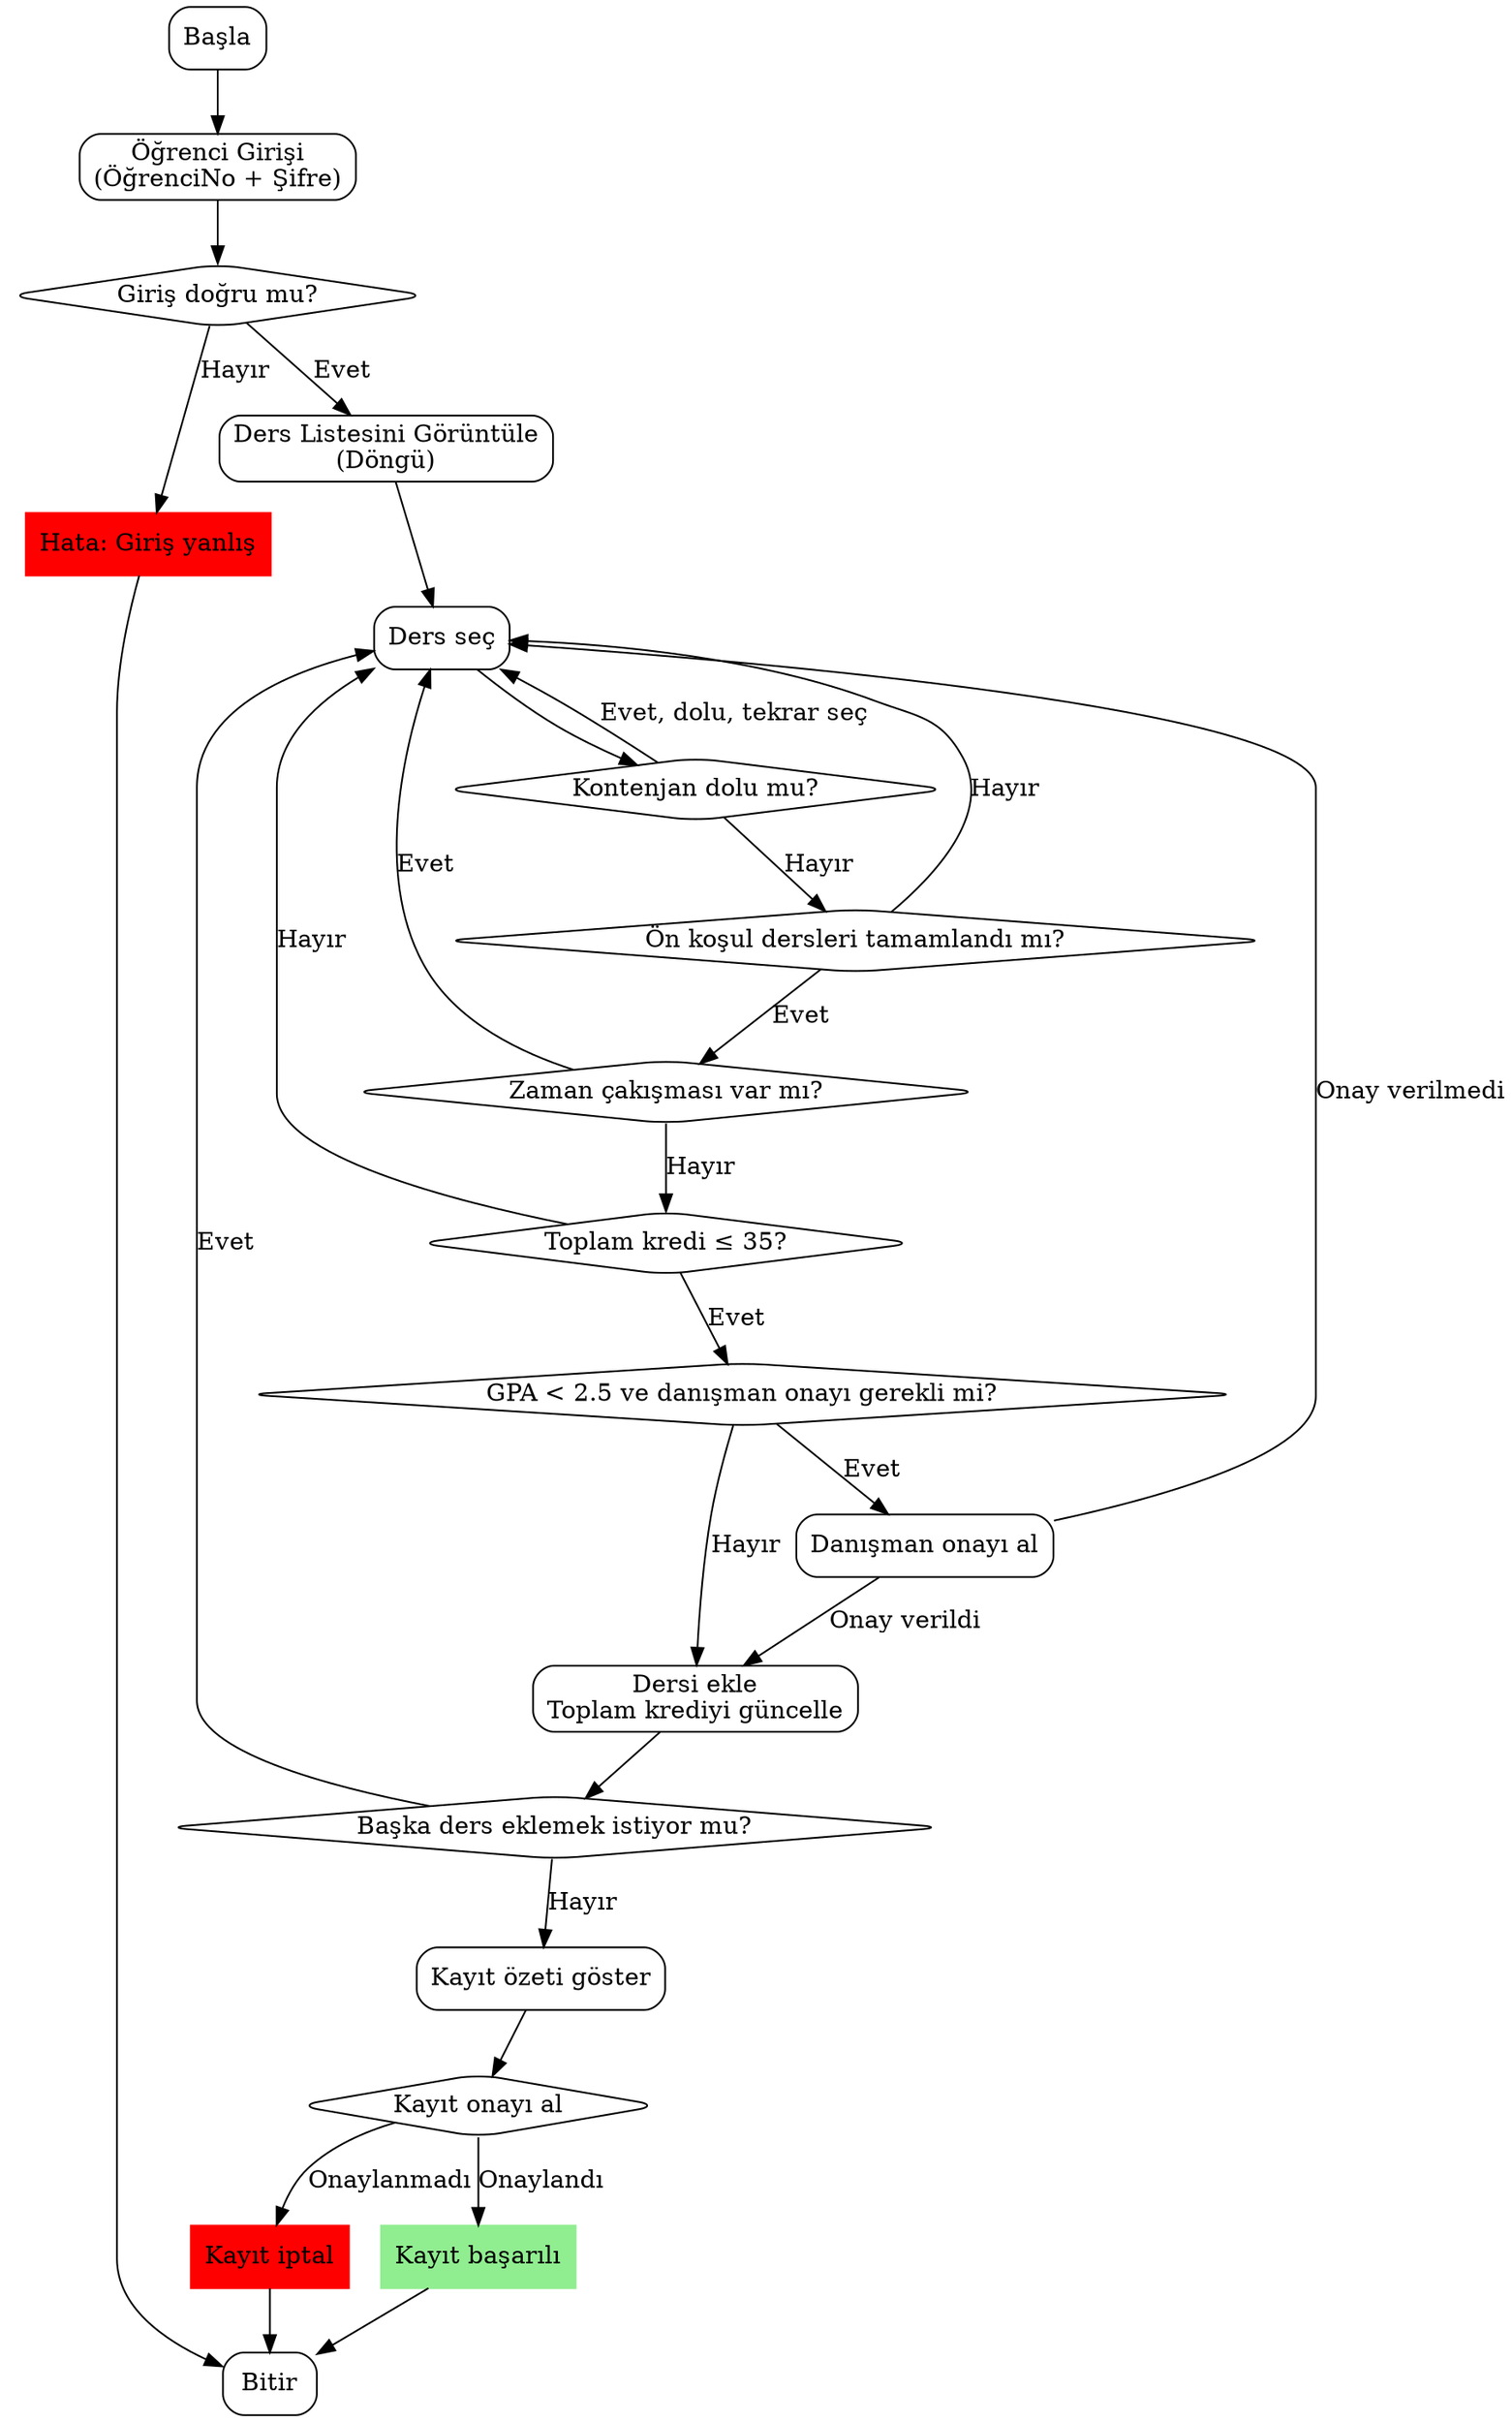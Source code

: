 digraph OgrenciDersKayit {
    rankdir=TB;
    node [shape=box, style=rounded];

    Basla [label="Başla"];
    OgrenciGiris [label="Öğrenci Girişi\n(ÖğrenciNo + Şifre)"];
    GirisKontrol [label="Giriş doğru mu?", shape=diamond];
    HataGiris [label="Hata: Giriş yanlış", shape=box, style=filled, color=red];
    
    DersListe [label="Ders Listesini Görüntüle\n(Döngü)"];
    DersSecimi [label="Ders seç"];
    KontenjanKontrol [label="Kontenjan dolu mu?", shape=diamond];
    OnKosulKontrol [label="Ön koşul dersleri tamamlandı mı?", shape=diamond];
    ZamanCakis [label="Zaman çakışması var mı?", shape=diamond];
    KrediKontrol [label="Toplam kredi ≤ 35?", shape=diamond];
    DanismanOnayiKontrol [label="GPA < 2.5 ve danışman onayı gerekli mi?", shape=diamond];
    DanismanOnayi [label="Danışman onayı al"];
    
    DersEkle [label="Dersi ekle\nToplam krediyi güncelle"];
    DahaDers [label="Başka ders eklemek istiyor mu?", shape=diamond];
    
    KayitOzeti [label="Kayıt özeti göster"];
    Onay [label="Kayıt onayı al", shape=diamond];
    KayitBasarili [label="Kayıt başarılı", style=filled, color=lightgreen];
    KayitIptal [label="Kayıt iptal", style=filled, color=red];
    
    Bitir [label="Bitir"];

    // Akış bağlantıları
    Basla -> OgrenciGiris;
    OgrenciGiris -> GirisKontrol;
    GirisKontrol -> DersListe [label="Evet"];
    GirisKontrol -> HataGiris [label="Hayır"];
    HataGiris -> Bitir;

    DersListe -> DersSecimi;
    DersSecimi -> KontenjanKontrol;
    KontenjanKontrol -> OnKosulKontrol [label="Hayır"];
    KontenjanKontrol -> DersSecimi [label="Evet, dolu, tekrar seç"];
    OnKosulKontrol -> ZamanCakis [label="Evet"];
    OnKosulKontrol -> DersSecimi [label="Hayır"];
    ZamanCakis -> KrediKontrol [label="Hayır"];
    ZamanCakis -> DersSecimi [label="Evet"];
    KrediKontrol -> DanismanOnayiKontrol [label="Evet"];
    KrediKontrol -> DersSecimi [label="Hayır"];
    DanismanOnayiKontrol -> DanismanOnayi [label="Evet"];
    DanismanOnayiKontrol -> DersEkle [label="Hayır"];
    DanismanOnayi -> DersSecimi [label="Onay verilmedi"];
    DanismanOnayi -> DersEkle [label="Onay verildi"];
    
    DersEkle -> DahaDers;
    DahaDers -> DersSecimi [label="Evet"];
    DahaDers -> KayitOzeti [label="Hayır"];
    
    KayitOzeti -> Onay;
    Onay -> KayitBasarili [label="Onaylandı"];
    Onay -> KayitIptal [label="Onaylanmadı"];
    
    KayitBasarili -> Bitir;
    KayitIptal -> Bitir;
}
